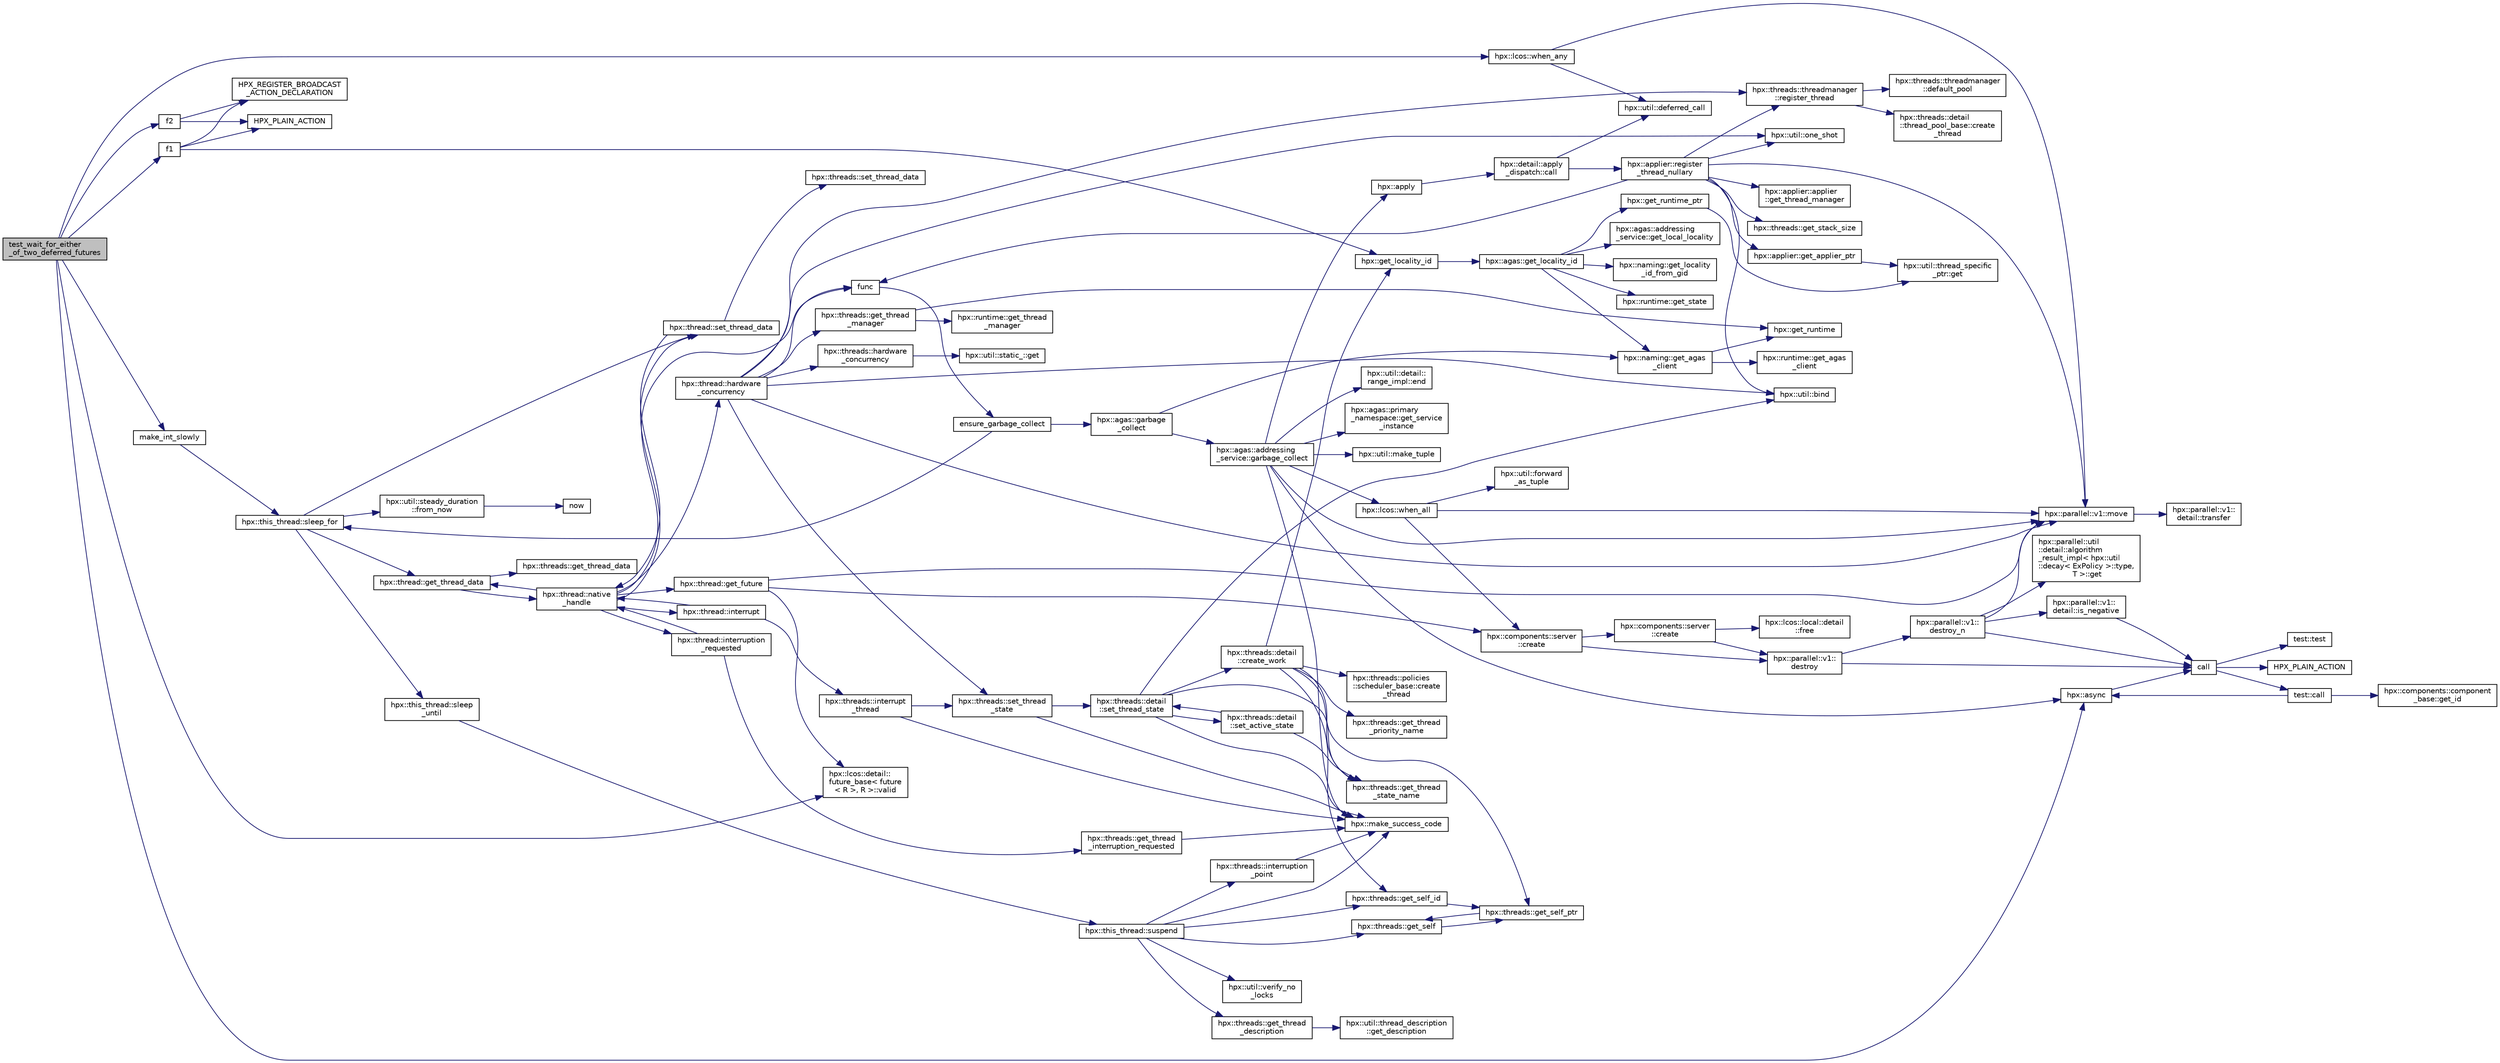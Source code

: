digraph "test_wait_for_either_of_two_deferred_futures"
{
  edge [fontname="Helvetica",fontsize="10",labelfontname="Helvetica",labelfontsize="10"];
  node [fontname="Helvetica",fontsize="10",shape=record];
  rankdir="LR";
  Node1529 [label="test_wait_for_either\l_of_two_deferred_futures",height=0.2,width=0.4,color="black", fillcolor="grey75", style="filled", fontcolor="black"];
  Node1529 -> Node1530 [color="midnightblue",fontsize="10",style="solid",fontname="Helvetica"];
  Node1530 [label="f1",height=0.2,width=0.4,color="black", fillcolor="white", style="filled",URL="$d8/d8b/broadcast_8cpp.html#a1751fbd41f2529b84514a9dbd767959a"];
  Node1530 -> Node1531 [color="midnightblue",fontsize="10",style="solid",fontname="Helvetica"];
  Node1531 [label="hpx::get_locality_id",height=0.2,width=0.4,color="black", fillcolor="white", style="filled",URL="$d8/d83/namespacehpx.html#a158d7c54a657bb364c1704033010697b",tooltip="Return the number of the locality this function is being called from. "];
  Node1531 -> Node1532 [color="midnightblue",fontsize="10",style="solid",fontname="Helvetica"];
  Node1532 [label="hpx::agas::get_locality_id",height=0.2,width=0.4,color="black", fillcolor="white", style="filled",URL="$dc/d54/namespacehpx_1_1agas.html#a491cc2ddecdf0f1a9129900caa6a4d3e"];
  Node1532 -> Node1533 [color="midnightblue",fontsize="10",style="solid",fontname="Helvetica"];
  Node1533 [label="hpx::get_runtime_ptr",height=0.2,width=0.4,color="black", fillcolor="white", style="filled",URL="$d8/d83/namespacehpx.html#af29daf2bb3e01b4d6495a1742b6cce64"];
  Node1533 -> Node1534 [color="midnightblue",fontsize="10",style="solid",fontname="Helvetica"];
  Node1534 [label="hpx::util::thread_specific\l_ptr::get",height=0.2,width=0.4,color="black", fillcolor="white", style="filled",URL="$d4/d4c/structhpx_1_1util_1_1thread__specific__ptr.html#a3b27d8520710478aa41d1f74206bdba9"];
  Node1532 -> Node1535 [color="midnightblue",fontsize="10",style="solid",fontname="Helvetica"];
  Node1535 [label="hpx::runtime::get_state",height=0.2,width=0.4,color="black", fillcolor="white", style="filled",URL="$d0/d7b/classhpx_1_1runtime.html#ab405f80e060dac95d624520f38b0524c"];
  Node1532 -> Node1536 [color="midnightblue",fontsize="10",style="solid",fontname="Helvetica"];
  Node1536 [label="hpx::naming::get_agas\l_client",height=0.2,width=0.4,color="black", fillcolor="white", style="filled",URL="$d4/dc9/namespacehpx_1_1naming.html#a0408fffd5d34b620712a801b0ae3b032"];
  Node1536 -> Node1537 [color="midnightblue",fontsize="10",style="solid",fontname="Helvetica"];
  Node1537 [label="hpx::get_runtime",height=0.2,width=0.4,color="black", fillcolor="white", style="filled",URL="$d8/d83/namespacehpx.html#aef902cc6c7dd3b9fbadf34d1e850a070"];
  Node1536 -> Node1538 [color="midnightblue",fontsize="10",style="solid",fontname="Helvetica"];
  Node1538 [label="hpx::runtime::get_agas\l_client",height=0.2,width=0.4,color="black", fillcolor="white", style="filled",URL="$d0/d7b/classhpx_1_1runtime.html#aeb5dddd30d6b9861669af8ad44d1a96a"];
  Node1532 -> Node1539 [color="midnightblue",fontsize="10",style="solid",fontname="Helvetica"];
  Node1539 [label="hpx::agas::addressing\l_service::get_local_locality",height=0.2,width=0.4,color="black", fillcolor="white", style="filled",URL="$db/d58/structhpx_1_1agas_1_1addressing__service.html#ab52c19a37c2a7a006c6c15f90ad0539c"];
  Node1532 -> Node1540 [color="midnightblue",fontsize="10",style="solid",fontname="Helvetica"];
  Node1540 [label="hpx::naming::get_locality\l_id_from_gid",height=0.2,width=0.4,color="black", fillcolor="white", style="filled",URL="$d4/dc9/namespacehpx_1_1naming.html#a7fd43037784560bd04fda9b49e33529f"];
  Node1530 -> Node1541 [color="midnightblue",fontsize="10",style="solid",fontname="Helvetica"];
  Node1541 [label="HPX_PLAIN_ACTION",height=0.2,width=0.4,color="black", fillcolor="white", style="filled",URL="$d8/d8b/broadcast_8cpp.html#a19685a0394ce6a99351f7a679f6eeefc"];
  Node1530 -> Node1542 [color="midnightblue",fontsize="10",style="solid",fontname="Helvetica"];
  Node1542 [label="HPX_REGISTER_BROADCAST\l_ACTION_DECLARATION",height=0.2,width=0.4,color="black", fillcolor="white", style="filled",URL="$d7/d38/addressing__service_8cpp.html#a573d764d9cb34eec46a4bdffcf07875f"];
  Node1529 -> Node1543 [color="midnightblue",fontsize="10",style="solid",fontname="Helvetica"];
  Node1543 [label="hpx::async",height=0.2,width=0.4,color="black", fillcolor="white", style="filled",URL="$d8/d83/namespacehpx.html#acb7d8e37b73b823956ce144f9a57eaa4"];
  Node1543 -> Node1544 [color="midnightblue",fontsize="10",style="solid",fontname="Helvetica"];
  Node1544 [label="call",height=0.2,width=0.4,color="black", fillcolor="white", style="filled",URL="$d2/d67/promise__1620_8cpp.html#a58357f0b82bc761e1d0b9091ed563a70"];
  Node1544 -> Node1545 [color="midnightblue",fontsize="10",style="solid",fontname="Helvetica"];
  Node1545 [label="test::test",height=0.2,width=0.4,color="black", fillcolor="white", style="filled",URL="$d8/d89/structtest.html#ab42d5ece712d716b04cb3f686f297a26"];
  Node1544 -> Node1546 [color="midnightblue",fontsize="10",style="solid",fontname="Helvetica"];
  Node1546 [label="HPX_PLAIN_ACTION",height=0.2,width=0.4,color="black", fillcolor="white", style="filled",URL="$d2/d67/promise__1620_8cpp.html#ab96aab827a4b1fcaf66cfe0ba83fef23"];
  Node1544 -> Node1547 [color="midnightblue",fontsize="10",style="solid",fontname="Helvetica"];
  Node1547 [label="test::call",height=0.2,width=0.4,color="black", fillcolor="white", style="filled",URL="$d8/d89/structtest.html#aeb29e7ed6518b9426ccf1344c52620ae"];
  Node1547 -> Node1543 [color="midnightblue",fontsize="10",style="solid",fontname="Helvetica"];
  Node1547 -> Node1548 [color="midnightblue",fontsize="10",style="solid",fontname="Helvetica"];
  Node1548 [label="hpx::components::component\l_base::get_id",height=0.2,width=0.4,color="black", fillcolor="white", style="filled",URL="$d2/de6/classhpx_1_1components_1_1component__base.html#a4c8fd93514039bdf01c48d66d82b19cd"];
  Node1529 -> Node1549 [color="midnightblue",fontsize="10",style="solid",fontname="Helvetica"];
  Node1549 [label="make_int_slowly",height=0.2,width=0.4,color="black", fillcolor="white", style="filled",URL="$d7/d30/when__any_8cpp.html#a705c7614d231fc70ec236f627c8287f1"];
  Node1549 -> Node1550 [color="midnightblue",fontsize="10",style="solid",fontname="Helvetica"];
  Node1550 [label="hpx::this_thread::sleep_for",height=0.2,width=0.4,color="black", fillcolor="white", style="filled",URL="$d9/d52/namespacehpx_1_1this__thread.html#afc042a5a5fa52eef2d1d177a343435cf"];
  Node1550 -> Node1551 [color="midnightblue",fontsize="10",style="solid",fontname="Helvetica"];
  Node1551 [label="hpx::this_thread::sleep\l_until",height=0.2,width=0.4,color="black", fillcolor="white", style="filled",URL="$d9/d52/namespacehpx_1_1this__thread.html#ae12a853980115b23ff0ab8ca06622658"];
  Node1551 -> Node1552 [color="midnightblue",fontsize="10",style="solid",fontname="Helvetica"];
  Node1552 [label="hpx::this_thread::suspend",height=0.2,width=0.4,color="black", fillcolor="white", style="filled",URL="$d9/d52/namespacehpx_1_1this__thread.html#aca220026fb3014c0881d129fe31c0073"];
  Node1552 -> Node1553 [color="midnightblue",fontsize="10",style="solid",fontname="Helvetica"];
  Node1553 [label="hpx::threads::get_self",height=0.2,width=0.4,color="black", fillcolor="white", style="filled",URL="$d7/d28/namespacehpx_1_1threads.html#a07daf4d6d29233f20d66d41ab7b5b8e8"];
  Node1553 -> Node1554 [color="midnightblue",fontsize="10",style="solid",fontname="Helvetica"];
  Node1554 [label="hpx::threads::get_self_ptr",height=0.2,width=0.4,color="black", fillcolor="white", style="filled",URL="$d7/d28/namespacehpx_1_1threads.html#a22877ae347ad884cde3a51397dad6c53"];
  Node1554 -> Node1553 [color="midnightblue",fontsize="10",style="solid",fontname="Helvetica"];
  Node1552 -> Node1555 [color="midnightblue",fontsize="10",style="solid",fontname="Helvetica"];
  Node1555 [label="hpx::threads::get_self_id",height=0.2,width=0.4,color="black", fillcolor="white", style="filled",URL="$d7/d28/namespacehpx_1_1threads.html#afafe0f900b9fac3d4ed3c747625c1cfe"];
  Node1555 -> Node1554 [color="midnightblue",fontsize="10",style="solid",fontname="Helvetica"];
  Node1552 -> Node1556 [color="midnightblue",fontsize="10",style="solid",fontname="Helvetica"];
  Node1556 [label="hpx::threads::interruption\l_point",height=0.2,width=0.4,color="black", fillcolor="white", style="filled",URL="$d7/d28/namespacehpx_1_1threads.html#ada6ec56a12b050707311d8c628089059"];
  Node1556 -> Node1557 [color="midnightblue",fontsize="10",style="solid",fontname="Helvetica"];
  Node1557 [label="hpx::make_success_code",height=0.2,width=0.4,color="black", fillcolor="white", style="filled",URL="$d8/d83/namespacehpx.html#a0e8512a8f49e2a6c8185061181419d8f",tooltip="Returns error_code(hpx::success, \"success\", mode). "];
  Node1552 -> Node1558 [color="midnightblue",fontsize="10",style="solid",fontname="Helvetica"];
  Node1558 [label="hpx::util::verify_no\l_locks",height=0.2,width=0.4,color="black", fillcolor="white", style="filled",URL="$df/dad/namespacehpx_1_1util.html#ae0e1837ee6f09b79b26c2e788d2e9fc9"];
  Node1552 -> Node1559 [color="midnightblue",fontsize="10",style="solid",fontname="Helvetica"];
  Node1559 [label="hpx::threads::get_thread\l_description",height=0.2,width=0.4,color="black", fillcolor="white", style="filled",URL="$d7/d28/namespacehpx_1_1threads.html#a42fc18a7a680f4e8bc633a4b4c956701"];
  Node1559 -> Node1560 [color="midnightblue",fontsize="10",style="solid",fontname="Helvetica"];
  Node1560 [label="hpx::util::thread_description\l::get_description",height=0.2,width=0.4,color="black", fillcolor="white", style="filled",URL="$df/d9e/structhpx_1_1util_1_1thread__description.html#a8c834e14eca6eb228188022577f9f952"];
  Node1552 -> Node1557 [color="midnightblue",fontsize="10",style="solid",fontname="Helvetica"];
  Node1550 -> Node1561 [color="midnightblue",fontsize="10",style="solid",fontname="Helvetica"];
  Node1561 [label="hpx::util::steady_duration\l::from_now",height=0.2,width=0.4,color="black", fillcolor="white", style="filled",URL="$d9/d4f/classhpx_1_1util_1_1steady__duration.html#a0132206d767cd0f7395507b40111a153"];
  Node1561 -> Node1562 [color="midnightblue",fontsize="10",style="solid",fontname="Helvetica"];
  Node1562 [label="now",height=0.2,width=0.4,color="black", fillcolor="white", style="filled",URL="$de/db3/1d__stencil__1__omp_8cpp.html#a89e9667753dccfac455bd37a7a3a7b16"];
  Node1550 -> Node1563 [color="midnightblue",fontsize="10",style="solid",fontname="Helvetica"];
  Node1563 [label="hpx::thread::get_thread_data",height=0.2,width=0.4,color="black", fillcolor="white", style="filled",URL="$de/d9b/classhpx_1_1thread.html#a4535ef82cec3b953d2c941d20e3e3904"];
  Node1563 -> Node1564 [color="midnightblue",fontsize="10",style="solid",fontname="Helvetica"];
  Node1564 [label="hpx::threads::get_thread_data",height=0.2,width=0.4,color="black", fillcolor="white", style="filled",URL="$d7/d28/namespacehpx_1_1threads.html#a8737931ff6303807225f735b2b384ae4"];
  Node1563 -> Node1565 [color="midnightblue",fontsize="10",style="solid",fontname="Helvetica"];
  Node1565 [label="hpx::thread::native\l_handle",height=0.2,width=0.4,color="black", fillcolor="white", style="filled",URL="$de/d9b/classhpx_1_1thread.html#acf48190d264ab64c1c4ec99d0b421b5a"];
  Node1565 -> Node1566 [color="midnightblue",fontsize="10",style="solid",fontname="Helvetica"];
  Node1566 [label="hpx::thread::hardware\l_concurrency",height=0.2,width=0.4,color="black", fillcolor="white", style="filled",URL="$de/d9b/classhpx_1_1thread.html#a8e4fff210e02485ba493bc3a2a956c03"];
  Node1566 -> Node1567 [color="midnightblue",fontsize="10",style="solid",fontname="Helvetica"];
  Node1567 [label="hpx::threads::hardware\l_concurrency",height=0.2,width=0.4,color="black", fillcolor="white", style="filled",URL="$d7/d28/namespacehpx_1_1threads.html#aa8752a235478d2ad7b5ac467b63ab527"];
  Node1567 -> Node1568 [color="midnightblue",fontsize="10",style="solid",fontname="Helvetica"];
  Node1568 [label="hpx::util::static_::get",height=0.2,width=0.4,color="black", fillcolor="white", style="filled",URL="$d3/dbb/structhpx_1_1util_1_1static__.html#a2967c633948a3bf17a3b5405ef5a8318"];
  Node1566 -> Node1569 [color="midnightblue",fontsize="10",style="solid",fontname="Helvetica"];
  Node1569 [label="func",height=0.2,width=0.4,color="black", fillcolor="white", style="filled",URL="$d8/dfd/id__type__ref__counting__1032_8cpp.html#ab811b86ea5107ffb3351fcaa29d2c652"];
  Node1569 -> Node1570 [color="midnightblue",fontsize="10",style="solid",fontname="Helvetica"];
  Node1570 [label="ensure_garbage_collect",height=0.2,width=0.4,color="black", fillcolor="white", style="filled",URL="$d8/dfd/id__type__ref__counting__1032_8cpp.html#a5264b94bf7c262ac0e521fb290d476d5"];
  Node1570 -> Node1550 [color="midnightblue",fontsize="10",style="solid",fontname="Helvetica"];
  Node1570 -> Node1571 [color="midnightblue",fontsize="10",style="solid",fontname="Helvetica"];
  Node1571 [label="hpx::agas::garbage\l_collect",height=0.2,width=0.4,color="black", fillcolor="white", style="filled",URL="$dc/d54/namespacehpx_1_1agas.html#a951337adc4f9bd6df00a50737468e911"];
  Node1571 -> Node1536 [color="midnightblue",fontsize="10",style="solid",fontname="Helvetica"];
  Node1571 -> Node1572 [color="midnightblue",fontsize="10",style="solid",fontname="Helvetica"];
  Node1572 [label="hpx::agas::addressing\l_service::garbage_collect",height=0.2,width=0.4,color="black", fillcolor="white", style="filled",URL="$db/d58/structhpx_1_1agas_1_1addressing__service.html#a87dcae0eacf6e62d5103ebf516d86f63"];
  Node1572 -> Node1557 [color="midnightblue",fontsize="10",style="solid",fontname="Helvetica"];
  Node1572 -> Node1573 [color="midnightblue",fontsize="10",style="solid",fontname="Helvetica"];
  Node1573 [label="hpx::agas::primary\l_namespace::get_service\l_instance",height=0.2,width=0.4,color="black", fillcolor="white", style="filled",URL="$d1/d43/structhpx_1_1agas_1_1primary__namespace.html#a7630ff0f30ff8c23b13b4672c5350e2e"];
  Node1572 -> Node1574 [color="midnightblue",fontsize="10",style="solid",fontname="Helvetica"];
  Node1574 [label="hpx::util::make_tuple",height=0.2,width=0.4,color="black", fillcolor="white", style="filled",URL="$df/dad/namespacehpx_1_1util.html#a06fa74211a987d208e013f400a9f5328"];
  Node1572 -> Node1575 [color="midnightblue",fontsize="10",style="solid",fontname="Helvetica"];
  Node1575 [label="hpx::util::detail::\lrange_impl::end",height=0.2,width=0.4,color="black", fillcolor="white", style="filled",URL="$d4/d4a/namespacehpx_1_1util_1_1detail_1_1range__impl.html#afb2ea48b0902f52ee4d8b764807b4316"];
  Node1572 -> Node1576 [color="midnightblue",fontsize="10",style="solid",fontname="Helvetica"];
  Node1576 [label="hpx::apply",height=0.2,width=0.4,color="black", fillcolor="white", style="filled",URL="$d8/d83/namespacehpx.html#aa87762f0db0731d385f3fdfdb25d59fc"];
  Node1576 -> Node1577 [color="midnightblue",fontsize="10",style="solid",fontname="Helvetica"];
  Node1577 [label="hpx::detail::apply\l_dispatch::call",height=0.2,width=0.4,color="black", fillcolor="white", style="filled",URL="$db/de8/structhpx_1_1detail_1_1apply__dispatch.html#a0755fab16d281e74bcff0f8045be9459"];
  Node1577 -> Node1578 [color="midnightblue",fontsize="10",style="solid",fontname="Helvetica"];
  Node1578 [label="hpx::applier::register\l_thread_nullary",height=0.2,width=0.4,color="black", fillcolor="white", style="filled",URL="$d8/dcb/namespacehpx_1_1applier.html#a401cd1145927e58d74d1eb52aaccd936"];
  Node1578 -> Node1579 [color="midnightblue",fontsize="10",style="solid",fontname="Helvetica"];
  Node1579 [label="hpx::applier::get_applier_ptr",height=0.2,width=0.4,color="black", fillcolor="white", style="filled",URL="$d8/dcb/namespacehpx_1_1applier.html#a617483cf2b77ad3a0aa428ade7b35299"];
  Node1579 -> Node1534 [color="midnightblue",fontsize="10",style="solid",fontname="Helvetica"];
  Node1578 -> Node1569 [color="midnightblue",fontsize="10",style="solid",fontname="Helvetica"];
  Node1578 -> Node1580 [color="midnightblue",fontsize="10",style="solid",fontname="Helvetica"];
  Node1580 [label="hpx::util::bind",height=0.2,width=0.4,color="black", fillcolor="white", style="filled",URL="$df/dad/namespacehpx_1_1util.html#ad844caedf82a0173d6909d910c3e48c6"];
  Node1578 -> Node1581 [color="midnightblue",fontsize="10",style="solid",fontname="Helvetica"];
  Node1581 [label="hpx::util::one_shot",height=0.2,width=0.4,color="black", fillcolor="white", style="filled",URL="$df/dad/namespacehpx_1_1util.html#a273e61be42a72415291e0ec0a4f28c7a"];
  Node1578 -> Node1582 [color="midnightblue",fontsize="10",style="solid",fontname="Helvetica"];
  Node1582 [label="hpx::parallel::v1::move",height=0.2,width=0.4,color="black", fillcolor="white", style="filled",URL="$db/db9/namespacehpx_1_1parallel_1_1v1.html#aa7c4ede081ce786c9d1eb1adff495cfc"];
  Node1582 -> Node1583 [color="midnightblue",fontsize="10",style="solid",fontname="Helvetica"];
  Node1583 [label="hpx::parallel::v1::\ldetail::transfer",height=0.2,width=0.4,color="black", fillcolor="white", style="filled",URL="$d2/ddd/namespacehpx_1_1parallel_1_1v1_1_1detail.html#ab1b56a05e1885ca7cc7ffa1804dd2f3c"];
  Node1578 -> Node1584 [color="midnightblue",fontsize="10",style="solid",fontname="Helvetica"];
  Node1584 [label="hpx::threads::get_stack_size",height=0.2,width=0.4,color="black", fillcolor="white", style="filled",URL="$d7/d28/namespacehpx_1_1threads.html#af597241b3c2785150be206737ca04aa6",tooltip="The get_stack_size function is part of the thread related API. It. "];
  Node1578 -> Node1585 [color="midnightblue",fontsize="10",style="solid",fontname="Helvetica"];
  Node1585 [label="hpx::applier::applier\l::get_thread_manager",height=0.2,width=0.4,color="black", fillcolor="white", style="filled",URL="$da/dcb/classhpx_1_1applier_1_1applier.html#acc36d583973701e573be39da97bba866",tooltip="Access the thread-manager instance associated with this applier. "];
  Node1578 -> Node1586 [color="midnightblue",fontsize="10",style="solid",fontname="Helvetica"];
  Node1586 [label="hpx::threads::threadmanager\l::register_thread",height=0.2,width=0.4,color="black", fillcolor="white", style="filled",URL="$d5/daa/classhpx_1_1threads_1_1threadmanager.html#a7f79c7578e08a60ca45eb276ce8133d8"];
  Node1586 -> Node1587 [color="midnightblue",fontsize="10",style="solid",fontname="Helvetica"];
  Node1587 [label="hpx::threads::threadmanager\l::default_pool",height=0.2,width=0.4,color="black", fillcolor="white", style="filled",URL="$d5/daa/classhpx_1_1threads_1_1threadmanager.html#a851f067d03b5dd1c5e6a9a6a841e05df"];
  Node1586 -> Node1588 [color="midnightblue",fontsize="10",style="solid",fontname="Helvetica"];
  Node1588 [label="hpx::threads::detail\l::thread_pool_base::create\l_thread",height=0.2,width=0.4,color="black", fillcolor="white", style="filled",URL="$de/dae/classhpx_1_1threads_1_1detail_1_1thread__pool__base.html#ad35d3779eef6f4528e62a26d71b34b34"];
  Node1577 -> Node1589 [color="midnightblue",fontsize="10",style="solid",fontname="Helvetica"];
  Node1589 [label="hpx::util::deferred_call",height=0.2,width=0.4,color="black", fillcolor="white", style="filled",URL="$df/dad/namespacehpx_1_1util.html#acdded623c658a7a3436f7e76bc9d881c"];
  Node1572 -> Node1582 [color="midnightblue",fontsize="10",style="solid",fontname="Helvetica"];
  Node1572 -> Node1543 [color="midnightblue",fontsize="10",style="solid",fontname="Helvetica"];
  Node1572 -> Node1590 [color="midnightblue",fontsize="10",style="solid",fontname="Helvetica"];
  Node1590 [label="hpx::lcos::when_all",height=0.2,width=0.4,color="black", fillcolor="white", style="filled",URL="$d2/dc9/namespacehpx_1_1lcos.html#a1a6fb024d8690923fb185d5aee204d54"];
  Node1590 -> Node1591 [color="midnightblue",fontsize="10",style="solid",fontname="Helvetica"];
  Node1591 [label="hpx::util::forward\l_as_tuple",height=0.2,width=0.4,color="black", fillcolor="white", style="filled",URL="$df/dad/namespacehpx_1_1util.html#ab7c31e3f24c3302a4f67b6735a6fa597"];
  Node1590 -> Node1582 [color="midnightblue",fontsize="10",style="solid",fontname="Helvetica"];
  Node1590 -> Node1592 [color="midnightblue",fontsize="10",style="solid",fontname="Helvetica"];
  Node1592 [label="hpx::components::server\l::create",height=0.2,width=0.4,color="black", fillcolor="white", style="filled",URL="$d2/da2/namespacehpx_1_1components_1_1server.html#ac776c89f3d68ceb910e8cee9fa937ab4",tooltip="Create arrays of components using their default constructor. "];
  Node1592 -> Node1593 [color="midnightblue",fontsize="10",style="solid",fontname="Helvetica"];
  Node1593 [label="hpx::components::server\l::create",height=0.2,width=0.4,color="black", fillcolor="white", style="filled",URL="$d2/da2/namespacehpx_1_1components_1_1server.html#a77d26de181c97b444565e230577981bd"];
  Node1593 -> Node1594 [color="midnightblue",fontsize="10",style="solid",fontname="Helvetica"];
  Node1594 [label="hpx::lcos::local::detail\l::free",height=0.2,width=0.4,color="black", fillcolor="white", style="filled",URL="$d4/dcb/namespacehpx_1_1lcos_1_1local_1_1detail.html#a55a940f019734e9bb045dc123cd80e48"];
  Node1593 -> Node1595 [color="midnightblue",fontsize="10",style="solid",fontname="Helvetica"];
  Node1595 [label="hpx::parallel::v1::\ldestroy",height=0.2,width=0.4,color="black", fillcolor="white", style="filled",URL="$db/db9/namespacehpx_1_1parallel_1_1v1.html#acf303558375048e8a7cc9a2c2e09477f"];
  Node1595 -> Node1544 [color="midnightblue",fontsize="10",style="solid",fontname="Helvetica"];
  Node1595 -> Node1596 [color="midnightblue",fontsize="10",style="solid",fontname="Helvetica"];
  Node1596 [label="hpx::parallel::v1::\ldestroy_n",height=0.2,width=0.4,color="black", fillcolor="white", style="filled",URL="$db/db9/namespacehpx_1_1parallel_1_1v1.html#a71d0691132a300690163f5636bcd5bd3"];
  Node1596 -> Node1597 [color="midnightblue",fontsize="10",style="solid",fontname="Helvetica"];
  Node1597 [label="hpx::parallel::v1::\ldetail::is_negative",height=0.2,width=0.4,color="black", fillcolor="white", style="filled",URL="$d2/ddd/namespacehpx_1_1parallel_1_1v1_1_1detail.html#adf2e40fc4b20ad0fd442ee3118a4d527"];
  Node1597 -> Node1544 [color="midnightblue",fontsize="10",style="solid",fontname="Helvetica"];
  Node1596 -> Node1598 [color="midnightblue",fontsize="10",style="solid",fontname="Helvetica"];
  Node1598 [label="hpx::parallel::util\l::detail::algorithm\l_result_impl\< hpx::util\l::decay\< ExPolicy \>::type,\l T \>::get",height=0.2,width=0.4,color="black", fillcolor="white", style="filled",URL="$d2/d42/structhpx_1_1parallel_1_1util_1_1detail_1_1algorithm__result__impl.html#ab5b051e8ec74eff5e0e62fd63f5d377e"];
  Node1596 -> Node1582 [color="midnightblue",fontsize="10",style="solid",fontname="Helvetica"];
  Node1596 -> Node1544 [color="midnightblue",fontsize="10",style="solid",fontname="Helvetica"];
  Node1592 -> Node1595 [color="midnightblue",fontsize="10",style="solid",fontname="Helvetica"];
  Node1566 -> Node1580 [color="midnightblue",fontsize="10",style="solid",fontname="Helvetica"];
  Node1566 -> Node1581 [color="midnightblue",fontsize="10",style="solid",fontname="Helvetica"];
  Node1566 -> Node1582 [color="midnightblue",fontsize="10",style="solid",fontname="Helvetica"];
  Node1566 -> Node1599 [color="midnightblue",fontsize="10",style="solid",fontname="Helvetica"];
  Node1599 [label="hpx::threads::get_thread\l_manager",height=0.2,width=0.4,color="black", fillcolor="white", style="filled",URL="$d7/d28/namespacehpx_1_1threads.html#a076973c3a53beadde7d967e22c4f6cce"];
  Node1599 -> Node1537 [color="midnightblue",fontsize="10",style="solid",fontname="Helvetica"];
  Node1599 -> Node1600 [color="midnightblue",fontsize="10",style="solid",fontname="Helvetica"];
  Node1600 [label="hpx::runtime::get_thread\l_manager",height=0.2,width=0.4,color="black", fillcolor="white", style="filled",URL="$d0/d7b/classhpx_1_1runtime.html#a865b12d57fcd44a8d3dda3e35414f563"];
  Node1566 -> Node1586 [color="midnightblue",fontsize="10",style="solid",fontname="Helvetica"];
  Node1566 -> Node1601 [color="midnightblue",fontsize="10",style="solid",fontname="Helvetica"];
  Node1601 [label="hpx::threads::set_thread\l_state",height=0.2,width=0.4,color="black", fillcolor="white", style="filled",URL="$d7/d28/namespacehpx_1_1threads.html#ac0690ad16ad778bcc79dcd727cc33025",tooltip="Set the thread state of the thread referenced by the thread_id id. "];
  Node1601 -> Node1557 [color="midnightblue",fontsize="10",style="solid",fontname="Helvetica"];
  Node1601 -> Node1602 [color="midnightblue",fontsize="10",style="solid",fontname="Helvetica"];
  Node1602 [label="hpx::threads::detail\l::set_thread_state",height=0.2,width=0.4,color="black", fillcolor="white", style="filled",URL="$d2/dd1/namespacehpx_1_1threads_1_1detail.html#af85ddc854c4a149bf1738eb1b111b9ab"];
  Node1602 -> Node1603 [color="midnightblue",fontsize="10",style="solid",fontname="Helvetica"];
  Node1603 [label="hpx::threads::get_thread\l_state_name",height=0.2,width=0.4,color="black", fillcolor="white", style="filled",URL="$d7/d28/namespacehpx_1_1threads.html#a26f91ea8d2195f165c033241c5cd11db"];
  Node1602 -> Node1557 [color="midnightblue",fontsize="10",style="solid",fontname="Helvetica"];
  Node1602 -> Node1580 [color="midnightblue",fontsize="10",style="solid",fontname="Helvetica"];
  Node1602 -> Node1604 [color="midnightblue",fontsize="10",style="solid",fontname="Helvetica"];
  Node1604 [label="hpx::threads::detail\l::set_active_state",height=0.2,width=0.4,color="black", fillcolor="white", style="filled",URL="$d2/dd1/namespacehpx_1_1threads_1_1detail.html#a45884a5bf04ad66a4f259231a3947e76"];
  Node1604 -> Node1603 [color="midnightblue",fontsize="10",style="solid",fontname="Helvetica"];
  Node1604 -> Node1602 [color="midnightblue",fontsize="10",style="solid",fontname="Helvetica"];
  Node1602 -> Node1605 [color="midnightblue",fontsize="10",style="solid",fontname="Helvetica"];
  Node1605 [label="hpx::threads::detail\l::create_work",height=0.2,width=0.4,color="black", fillcolor="white", style="filled",URL="$d2/dd1/namespacehpx_1_1threads_1_1detail.html#ae22384a3c1b1a1940032fad068fb54b1"];
  Node1605 -> Node1603 [color="midnightblue",fontsize="10",style="solid",fontname="Helvetica"];
  Node1605 -> Node1606 [color="midnightblue",fontsize="10",style="solid",fontname="Helvetica"];
  Node1606 [label="hpx::threads::get_thread\l_priority_name",height=0.2,width=0.4,color="black", fillcolor="white", style="filled",URL="$d7/d28/namespacehpx_1_1threads.html#a9c6b2fec0c1cf5b06ff83ce756ca6d42"];
  Node1605 -> Node1554 [color="midnightblue",fontsize="10",style="solid",fontname="Helvetica"];
  Node1605 -> Node1555 [color="midnightblue",fontsize="10",style="solid",fontname="Helvetica"];
  Node1605 -> Node1531 [color="midnightblue",fontsize="10",style="solid",fontname="Helvetica"];
  Node1605 -> Node1607 [color="midnightblue",fontsize="10",style="solid",fontname="Helvetica"];
  Node1607 [label="hpx::threads::policies\l::scheduler_base::create\l_thread",height=0.2,width=0.4,color="black", fillcolor="white", style="filled",URL="$dd/d7e/structhpx_1_1threads_1_1policies_1_1scheduler__base.html#ad3b05cd7f363cc8e8410ce368c3794e0"];
  Node1565 -> Node1608 [color="midnightblue",fontsize="10",style="solid",fontname="Helvetica"];
  Node1608 [label="hpx::thread::interrupt",height=0.2,width=0.4,color="black", fillcolor="white", style="filled",URL="$de/d9b/classhpx_1_1thread.html#ac34d0d033aa743c476a79dbc2e1a8a39"];
  Node1608 -> Node1609 [color="midnightblue",fontsize="10",style="solid",fontname="Helvetica"];
  Node1609 [label="hpx::threads::interrupt\l_thread",height=0.2,width=0.4,color="black", fillcolor="white", style="filled",URL="$d7/d28/namespacehpx_1_1threads.html#a6bdda1a2aab61b9b13d274b5155d7e73"];
  Node1609 -> Node1557 [color="midnightblue",fontsize="10",style="solid",fontname="Helvetica"];
  Node1609 -> Node1601 [color="midnightblue",fontsize="10",style="solid",fontname="Helvetica"];
  Node1608 -> Node1565 [color="midnightblue",fontsize="10",style="solid",fontname="Helvetica"];
  Node1565 -> Node1610 [color="midnightblue",fontsize="10",style="solid",fontname="Helvetica"];
  Node1610 [label="hpx::thread::interruption\l_requested",height=0.2,width=0.4,color="black", fillcolor="white", style="filled",URL="$de/d9b/classhpx_1_1thread.html#a33276bb4c20bbb0b1978944e18ef71b8"];
  Node1610 -> Node1611 [color="midnightblue",fontsize="10",style="solid",fontname="Helvetica"];
  Node1611 [label="hpx::threads::get_thread\l_interruption_requested",height=0.2,width=0.4,color="black", fillcolor="white", style="filled",URL="$d7/d28/namespacehpx_1_1threads.html#ae64a7fdb8b5c8bac7be0c8282672a03b"];
  Node1611 -> Node1557 [color="midnightblue",fontsize="10",style="solid",fontname="Helvetica"];
  Node1610 -> Node1565 [color="midnightblue",fontsize="10",style="solid",fontname="Helvetica"];
  Node1565 -> Node1612 [color="midnightblue",fontsize="10",style="solid",fontname="Helvetica"];
  Node1612 [label="hpx::thread::get_future",height=0.2,width=0.4,color="black", fillcolor="white", style="filled",URL="$de/d9b/classhpx_1_1thread.html#a87fdb0d8da826366fc190ed224900a64"];
  Node1612 -> Node1613 [color="midnightblue",fontsize="10",style="solid",fontname="Helvetica"];
  Node1613 [label="hpx::lcos::detail::\lfuture_base\< future\l\< R \>, R \>::valid",height=0.2,width=0.4,color="black", fillcolor="white", style="filled",URL="$d5/dd7/classhpx_1_1lcos_1_1detail_1_1future__base.html#aaf7beb7374815614363033bd96573e75"];
  Node1612 -> Node1592 [color="midnightblue",fontsize="10",style="solid",fontname="Helvetica"];
  Node1612 -> Node1582 [color="midnightblue",fontsize="10",style="solid",fontname="Helvetica"];
  Node1565 -> Node1563 [color="midnightblue",fontsize="10",style="solid",fontname="Helvetica"];
  Node1565 -> Node1614 [color="midnightblue",fontsize="10",style="solid",fontname="Helvetica"];
  Node1614 [label="hpx::thread::set_thread_data",height=0.2,width=0.4,color="black", fillcolor="white", style="filled",URL="$de/d9b/classhpx_1_1thread.html#a7317a3cf5251f3b33c990449570d4cea"];
  Node1614 -> Node1615 [color="midnightblue",fontsize="10",style="solid",fontname="Helvetica"];
  Node1615 [label="hpx::threads::set_thread_data",height=0.2,width=0.4,color="black", fillcolor="white", style="filled",URL="$d7/d28/namespacehpx_1_1threads.html#a00a625acc149fce3ae38e4340454acf7"];
  Node1614 -> Node1565 [color="midnightblue",fontsize="10",style="solid",fontname="Helvetica"];
  Node1565 -> Node1569 [color="midnightblue",fontsize="10",style="solid",fontname="Helvetica"];
  Node1550 -> Node1614 [color="midnightblue",fontsize="10",style="solid",fontname="Helvetica"];
  Node1529 -> Node1616 [color="midnightblue",fontsize="10",style="solid",fontname="Helvetica"];
  Node1616 [label="f2",height=0.2,width=0.4,color="black", fillcolor="white", style="filled",URL="$d8/d8b/broadcast_8cpp.html#a90b718127ae383af9c1b52fb8d5e1166"];
  Node1616 -> Node1541 [color="midnightblue",fontsize="10",style="solid",fontname="Helvetica"];
  Node1616 -> Node1542 [color="midnightblue",fontsize="10",style="solid",fontname="Helvetica"];
  Node1529 -> Node1617 [color="midnightblue",fontsize="10",style="solid",fontname="Helvetica"];
  Node1617 [label="hpx::lcos::when_any",height=0.2,width=0.4,color="black", fillcolor="white", style="filled",URL="$d2/dc9/namespacehpx_1_1lcos.html#a7153aebe3b8b8da116190c6bcff567b1"];
  Node1617 -> Node1582 [color="midnightblue",fontsize="10",style="solid",fontname="Helvetica"];
  Node1617 -> Node1589 [color="midnightblue",fontsize="10",style="solid",fontname="Helvetica"];
  Node1529 -> Node1613 [color="midnightblue",fontsize="10",style="solid",fontname="Helvetica"];
}
